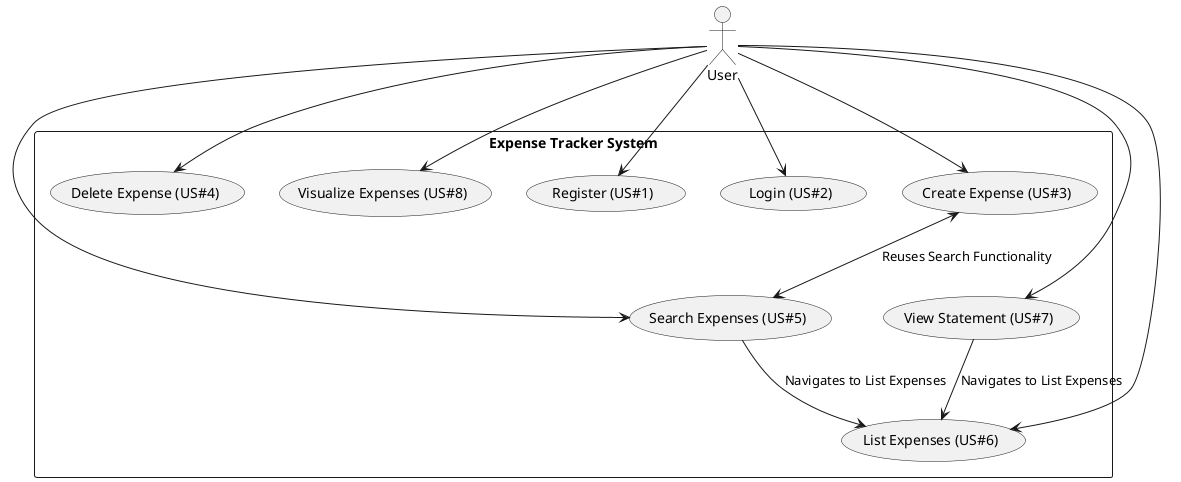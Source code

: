 @startuml use_case
actor User

rectangle "Expense Tracker System" {
    usecase "Register (US#1)" as UC1
    usecase "Login (US#2)" as UC2
    usecase "Create Expense (US#3)" as UC3
    usecase "Delete Expense (US#4)" as UC4
    usecase "Search Expenses (US#5)" as UC5
    usecase "List Expenses (US#6)" as UC6
    usecase "View Statement (US#7)" as UC7
    usecase "Visualize Expenses (US#8)" as UC8
}

User --> UC1
User --> UC2
User --> UC3
User --> UC4
User --> UC5
User --> UC6
User --> UC7
User --> UC8

UC3 <--> UC5 : Reuses Search Functionality
UC5 --> UC6 : Navigates to List Expenses
UC7 --> UC6 : Navigates to List Expenses

@enduml